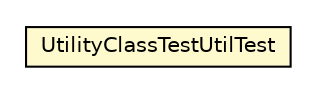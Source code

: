 #!/usr/local/bin/dot
#
# Class diagram 
# Generated by UMLGraph version R5_6-24-gf6e263 (http://www.umlgraph.org/)
#

digraph G {
	edge [fontname="Helvetica",fontsize=10,labelfontname="Helvetica",labelfontsize=10];
	node [fontname="Helvetica",fontsize=10,shape=plaintext];
	nodesep=0.25;
	ranksep=0.5;
	// net.trajano.commons.testing.test.UtilityClassTestUtilTest
	c80 [label=<<table title="net.trajano.commons.testing.test.UtilityClassTestUtilTest" border="0" cellborder="1" cellspacing="0" cellpadding="2" port="p" bgcolor="lemonChiffon" href="./UtilityClassTestUtilTest.html">
		<tr><td><table border="0" cellspacing="0" cellpadding="1">
<tr><td align="center" balign="center"> UtilityClassTestUtilTest </td></tr>
		</table></td></tr>
		</table>>, URL="./UtilityClassTestUtilTest.html", fontname="Helvetica", fontcolor="black", fontsize=10.0];
}


